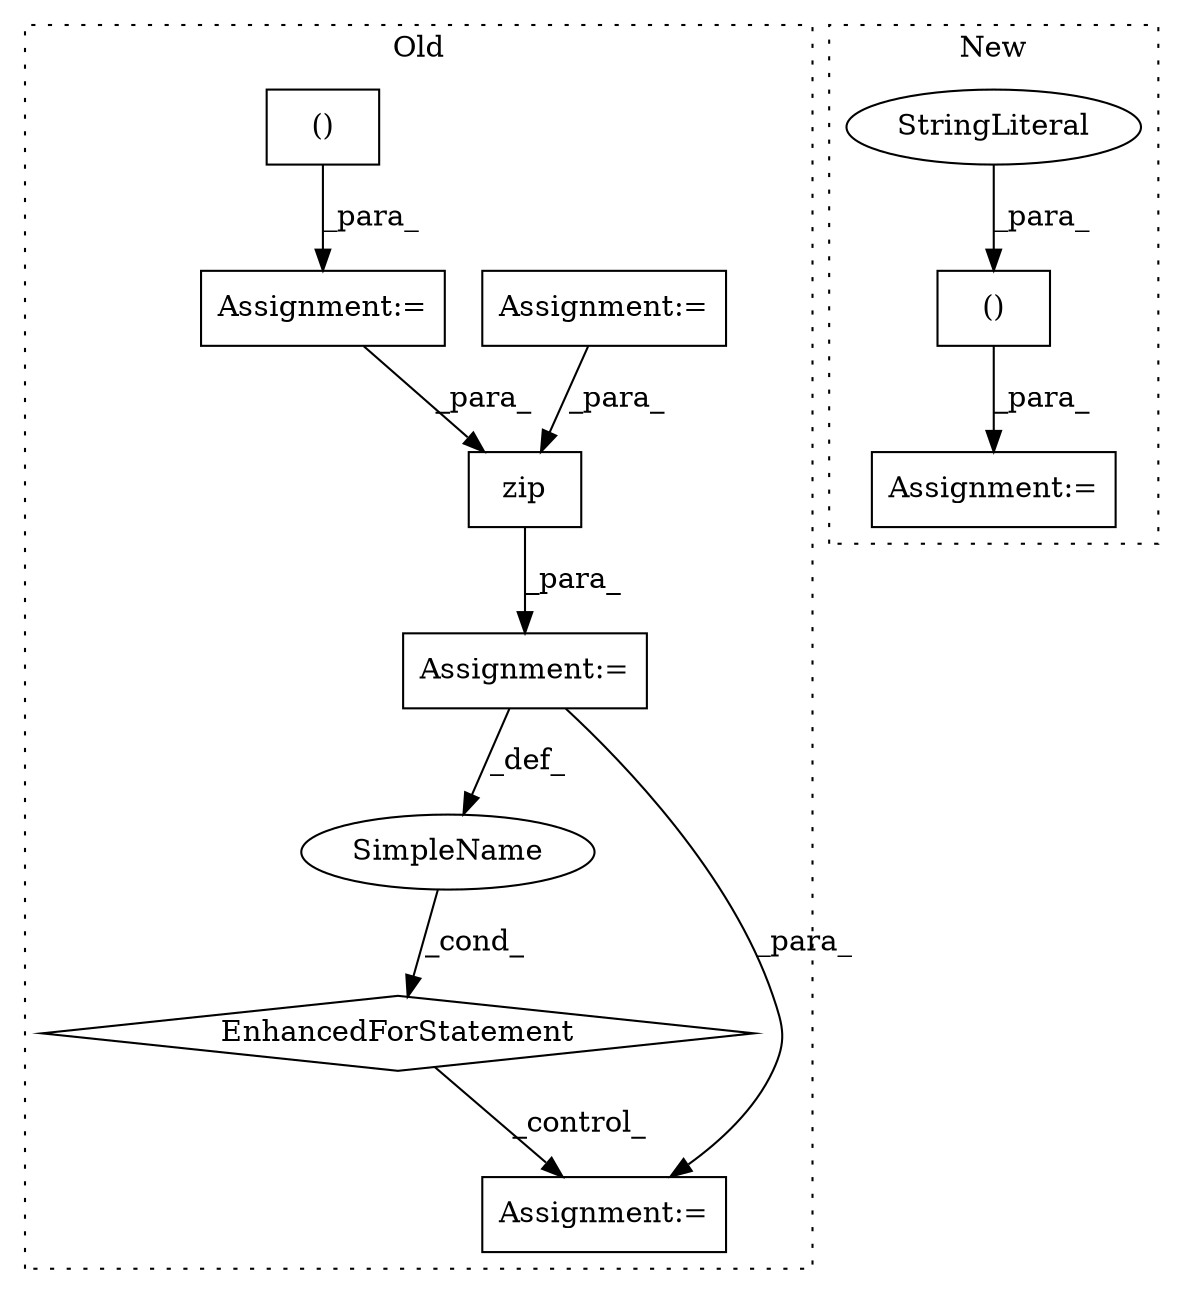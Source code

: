 digraph G {
subgraph cluster0 {
1 [label="zip" a="32" s="13166,13190" l="4,1" shape="box"];
3 [label="Assignment:=" a="7" s="13089,13191" l="67,2" shape="box"];
4 [label="Assignment:=" a="7" s="12861" l="1" shape="box"];
5 [label="Assignment:=" a="7" s="12927" l="1" shape="box"];
7 [label="EnhancedForStatement" a="70" s="13089,13191" l="67,2" shape="diamond"];
8 [label="()" a="106" s="12880" l="29" shape="box"];
10 [label="SimpleName" a="42" s="13160" l="3" shape="ellipse"];
11 [label="Assignment:=" a="7" s="13253" l="2" shape="box"];
label = "Old";
style="dotted";
}
subgraph cluster1 {
2 [label="()" a="106" s="13295" l="56" shape="box"];
6 [label="Assignment:=" a="7" s="13260" l="1" shape="box"];
9 [label="StringLiteral" a="45" s="13295" l="16" shape="ellipse"];
label = "New";
style="dotted";
}
1 -> 3 [label="_para_"];
2 -> 6 [label="_para_"];
3 -> 11 [label="_para_"];
3 -> 10 [label="_def_"];
4 -> 1 [label="_para_"];
5 -> 1 [label="_para_"];
7 -> 11 [label="_control_"];
8 -> 4 [label="_para_"];
9 -> 2 [label="_para_"];
10 -> 7 [label="_cond_"];
}